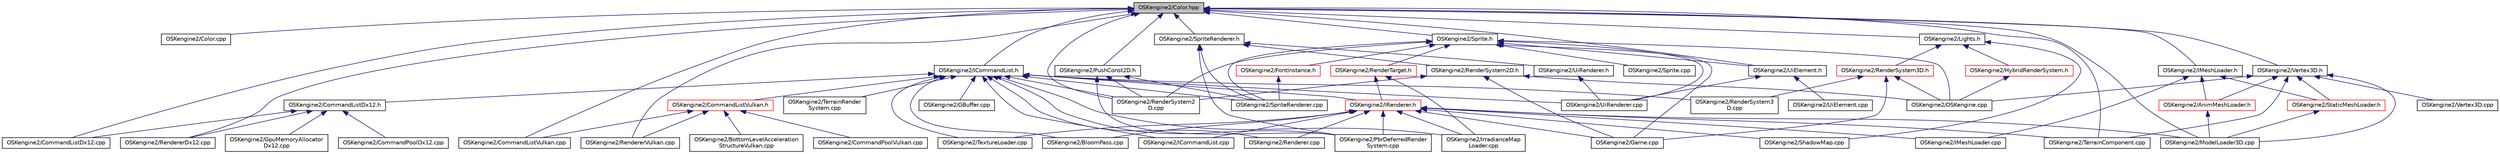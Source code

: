 digraph "OSKengine2/Color.hpp"
{
 // LATEX_PDF_SIZE
  edge [fontname="Helvetica",fontsize="10",labelfontname="Helvetica",labelfontsize="10"];
  node [fontname="Helvetica",fontsize="10",shape=record];
  Node1 [label="OSKengine2/Color.hpp",height=0.2,width=0.4,color="black", fillcolor="grey75", style="filled", fontcolor="black",tooltip=" "];
  Node1 -> Node2 [dir="back",color="midnightblue",fontsize="10",style="solid",fontname="Helvetica"];
  Node2 [label="OSKengine2/Color.cpp",height=0.2,width=0.4,color="black", fillcolor="white", style="filled",URL="$_color_8cpp.html",tooltip=" "];
  Node1 -> Node3 [dir="back",color="midnightblue",fontsize="10",style="solid",fontname="Helvetica"];
  Node3 [label="OSKengine2/CommandListDx12.cpp",height=0.2,width=0.4,color="black", fillcolor="white", style="filled",URL="$_command_list_dx12_8cpp.html",tooltip=" "];
  Node1 -> Node4 [dir="back",color="midnightblue",fontsize="10",style="solid",fontname="Helvetica"];
  Node4 [label="OSKengine2/CommandListVulkan.cpp",height=0.2,width=0.4,color="black", fillcolor="white", style="filled",URL="$_command_list_vulkan_8cpp.html",tooltip=" "];
  Node1 -> Node5 [dir="back",color="midnightblue",fontsize="10",style="solid",fontname="Helvetica"];
  Node5 [label="OSKengine2/ICommandList.h",height=0.2,width=0.4,color="black", fillcolor="white", style="filled",URL="$_i_command_list_8h.html",tooltip=" "];
  Node5 -> Node6 [dir="back",color="midnightblue",fontsize="10",style="solid",fontname="Helvetica"];
  Node6 [label="OSKengine2/BloomPass.cpp",height=0.2,width=0.4,color="black", fillcolor="white", style="filled",URL="$_bloom_pass_8cpp.html",tooltip=" "];
  Node5 -> Node7 [dir="back",color="midnightblue",fontsize="10",style="solid",fontname="Helvetica"];
  Node7 [label="OSKengine2/CommandListDx12.h",height=0.2,width=0.4,color="black", fillcolor="white", style="filled",URL="$_command_list_dx12_8h.html",tooltip=" "];
  Node7 -> Node3 [dir="back",color="midnightblue",fontsize="10",style="solid",fontname="Helvetica"];
  Node7 -> Node8 [dir="back",color="midnightblue",fontsize="10",style="solid",fontname="Helvetica"];
  Node8 [label="OSKengine2/CommandPoolDx12.cpp",height=0.2,width=0.4,color="black", fillcolor="white", style="filled",URL="$_command_pool_dx12_8cpp.html",tooltip=" "];
  Node7 -> Node9 [dir="back",color="midnightblue",fontsize="10",style="solid",fontname="Helvetica"];
  Node9 [label="OSKengine2/GpuMemoryAllocator\lDx12.cpp",height=0.2,width=0.4,color="black", fillcolor="white", style="filled",URL="$_gpu_memory_allocator_dx12_8cpp.html",tooltip=" "];
  Node7 -> Node10 [dir="back",color="midnightblue",fontsize="10",style="solid",fontname="Helvetica"];
  Node10 [label="OSKengine2/RendererDx12.cpp",height=0.2,width=0.4,color="black", fillcolor="white", style="filled",URL="$_renderer_dx12_8cpp.html",tooltip=" "];
  Node5 -> Node11 [dir="back",color="midnightblue",fontsize="10",style="solid",fontname="Helvetica"];
  Node11 [label="OSKengine2/CommandListVulkan.h",height=0.2,width=0.4,color="red", fillcolor="white", style="filled",URL="$_command_list_vulkan_8h.html",tooltip=" "];
  Node11 -> Node12 [dir="back",color="midnightblue",fontsize="10",style="solid",fontname="Helvetica"];
  Node12 [label="OSKengine2/BottomLevelAcceleration\lStructureVulkan.cpp",height=0.2,width=0.4,color="black", fillcolor="white", style="filled",URL="$_bottom_level_acceleration_structure_vulkan_8cpp.html",tooltip=" "];
  Node11 -> Node4 [dir="back",color="midnightblue",fontsize="10",style="solid",fontname="Helvetica"];
  Node11 -> Node13 [dir="back",color="midnightblue",fontsize="10",style="solid",fontname="Helvetica"];
  Node13 [label="OSKengine2/CommandPoolVulkan.cpp",height=0.2,width=0.4,color="black", fillcolor="white", style="filled",URL="$_command_pool_vulkan_8cpp.html",tooltip=" "];
  Node11 -> Node15 [dir="back",color="midnightblue",fontsize="10",style="solid",fontname="Helvetica"];
  Node15 [label="OSKengine2/RendererVulkan.cpp",height=0.2,width=0.4,color="black", fillcolor="white", style="filled",URL="$_renderer_vulkan_8cpp.html",tooltip=" "];
  Node5 -> Node18 [dir="back",color="midnightblue",fontsize="10",style="solid",fontname="Helvetica"];
  Node18 [label="OSKengine2/GBuffer.cpp",height=0.2,width=0.4,color="black", fillcolor="white", style="filled",URL="$_g_buffer_8cpp.html",tooltip=" "];
  Node5 -> Node19 [dir="back",color="midnightblue",fontsize="10",style="solid",fontname="Helvetica"];
  Node19 [label="OSKengine2/ICommandList.cpp",height=0.2,width=0.4,color="black", fillcolor="white", style="filled",URL="$_i_command_list_8cpp.html",tooltip=" "];
  Node5 -> Node20 [dir="back",color="midnightblue",fontsize="10",style="solid",fontname="Helvetica"];
  Node20 [label="OSKengine2/IRenderer.h",height=0.2,width=0.4,color="red", fillcolor="white", style="filled",URL="$_i_renderer_8h.html",tooltip=" "];
  Node20 -> Node6 [dir="back",color="midnightblue",fontsize="10",style="solid",fontname="Helvetica"];
  Node20 -> Node30 [dir="back",color="midnightblue",fontsize="10",style="solid",fontname="Helvetica"];
  Node30 [label="OSKengine2/Game.cpp",height=0.2,width=0.4,color="black", fillcolor="white", style="filled",URL="$_game_8cpp.html",tooltip=" "];
  Node20 -> Node19 [dir="back",color="midnightblue",fontsize="10",style="solid",fontname="Helvetica"];
  Node20 -> Node35 [dir="back",color="midnightblue",fontsize="10",style="solid",fontname="Helvetica"];
  Node35 [label="OSKengine2/IMeshLoader.cpp",height=0.2,width=0.4,color="black", fillcolor="white", style="filled",URL="$_i_mesh_loader_8cpp.html",tooltip=" "];
  Node20 -> Node39 [dir="back",color="midnightblue",fontsize="10",style="solid",fontname="Helvetica"];
  Node39 [label="OSKengine2/IrradianceMap\lLoader.cpp",height=0.2,width=0.4,color="black", fillcolor="white", style="filled",URL="$_irradiance_map_loader_8cpp.html",tooltip=" "];
  Node20 -> Node43 [dir="back",color="midnightblue",fontsize="10",style="solid",fontname="Helvetica"];
  Node43 [label="OSKengine2/ModelLoader3D.cpp",height=0.2,width=0.4,color="black", fillcolor="white", style="filled",URL="$_model_loader3_d_8cpp.html",tooltip=" "];
  Node20 -> Node51 [dir="back",color="midnightblue",fontsize="10",style="solid",fontname="Helvetica"];
  Node51 [label="OSKengine2/PbrDeferredRender\lSystem.cpp",height=0.2,width=0.4,color="black", fillcolor="white", style="filled",URL="$_pbr_deferred_render_system_8cpp.html",tooltip=" "];
  Node20 -> Node54 [dir="back",color="midnightblue",fontsize="10",style="solid",fontname="Helvetica"];
  Node54 [label="OSKengine2/Renderer.cpp",height=0.2,width=0.4,color="black", fillcolor="white", style="filled",URL="$_renderer_8cpp.html",tooltip=" "];
  Node20 -> Node75 [dir="back",color="midnightblue",fontsize="10",style="solid",fontname="Helvetica"];
  Node75 [label="OSKengine2/ShadowMap.cpp",height=0.2,width=0.4,color="black", fillcolor="white", style="filled",URL="$_shadow_map_8cpp.html",tooltip=" "];
  Node20 -> Node81 [dir="back",color="midnightblue",fontsize="10",style="solid",fontname="Helvetica"];
  Node81 [label="OSKengine2/TerrainComponent.cpp",height=0.2,width=0.4,color="black", fillcolor="white", style="filled",URL="$_terrain_component_8cpp.html",tooltip=" "];
  Node20 -> Node83 [dir="back",color="midnightblue",fontsize="10",style="solid",fontname="Helvetica"];
  Node83 [label="OSKengine2/TextureLoader.cpp",height=0.2,width=0.4,color="black", fillcolor="white", style="filled",URL="$_texture_loader_8cpp.html",tooltip=" "];
  Node5 -> Node39 [dir="back",color="midnightblue",fontsize="10",style="solid",fontname="Helvetica"];
  Node5 -> Node51 [dir="back",color="midnightblue",fontsize="10",style="solid",fontname="Helvetica"];
  Node5 -> Node52 [dir="back",color="midnightblue",fontsize="10",style="solid",fontname="Helvetica"];
  Node52 [label="OSKengine2/RenderSystem2\lD.cpp",height=0.2,width=0.4,color="black", fillcolor="white", style="filled",URL="$_render_system2_d_8cpp.html",tooltip=" "];
  Node5 -> Node53 [dir="back",color="midnightblue",fontsize="10",style="solid",fontname="Helvetica"];
  Node53 [label="OSKengine2/RenderSystem3\lD.cpp",height=0.2,width=0.4,color="black", fillcolor="white", style="filled",URL="$_render_system3_d_8cpp.html",tooltip=" "];
  Node5 -> Node54 [dir="back",color="midnightblue",fontsize="10",style="solid",fontname="Helvetica"];
  Node5 -> Node89 [dir="back",color="midnightblue",fontsize="10",style="solid",fontname="Helvetica"];
  Node89 [label="OSKengine2/SpriteRenderer.cpp",height=0.2,width=0.4,color="black", fillcolor="white", style="filled",URL="$_sprite_renderer_8cpp.html",tooltip=" "];
  Node5 -> Node55 [dir="back",color="midnightblue",fontsize="10",style="solid",fontname="Helvetica"];
  Node55 [label="OSKengine2/TerrainRender\lSystem.cpp",height=0.2,width=0.4,color="black", fillcolor="white", style="filled",URL="$_terrain_render_system_8cpp.html",tooltip=" "];
  Node5 -> Node83 [dir="back",color="midnightblue",fontsize="10",style="solid",fontname="Helvetica"];
  Node5 -> Node90 [dir="back",color="midnightblue",fontsize="10",style="solid",fontname="Helvetica"];
  Node90 [label="OSKengine2/UiRenderer.cpp",height=0.2,width=0.4,color="black", fillcolor="white", style="filled",URL="$_ui_renderer_8cpp.html",tooltip=" "];
  Node1 -> Node91 [dir="back",color="midnightblue",fontsize="10",style="solid",fontname="Helvetica"];
  Node91 [label="OSKengine2/IMeshLoader.h",height=0.2,width=0.4,color="black", fillcolor="white", style="filled",URL="$_i_mesh_loader_8h.html",tooltip=" "];
  Node91 -> Node92 [dir="back",color="midnightblue",fontsize="10",style="solid",fontname="Helvetica"];
  Node92 [label="OSKengine2/AnimMeshLoader.h",height=0.2,width=0.4,color="red", fillcolor="white", style="filled",URL="$_anim_mesh_loader_8h.html",tooltip=" "];
  Node92 -> Node43 [dir="back",color="midnightblue",fontsize="10",style="solid",fontname="Helvetica"];
  Node91 -> Node35 [dir="back",color="midnightblue",fontsize="10",style="solid",fontname="Helvetica"];
  Node91 -> Node93 [dir="back",color="midnightblue",fontsize="10",style="solid",fontname="Helvetica"];
  Node93 [label="OSKengine2/StaticMeshLoader.h",height=0.2,width=0.4,color="red", fillcolor="white", style="filled",URL="$_static_mesh_loader_8h.html",tooltip=" "];
  Node93 -> Node43 [dir="back",color="midnightblue",fontsize="10",style="solid",fontname="Helvetica"];
  Node1 -> Node94 [dir="back",color="midnightblue",fontsize="10",style="solid",fontname="Helvetica"];
  Node94 [label="OSKengine2/Lights.h",height=0.2,width=0.4,color="black", fillcolor="white", style="filled",URL="$_lights_8h.html",tooltip=" "];
  Node94 -> Node95 [dir="back",color="midnightblue",fontsize="10",style="solid",fontname="Helvetica"];
  Node95 [label="OSKengine2/HybridRenderSystem.h",height=0.2,width=0.4,color="red", fillcolor="white", style="filled",URL="$_hybrid_render_system_8h.html",tooltip=" "];
  Node95 -> Node50 [dir="back",color="midnightblue",fontsize="10",style="solid",fontname="Helvetica"];
  Node50 [label="OSKengine2/OSKengine.cpp",height=0.2,width=0.4,color="black", fillcolor="white", style="filled",URL="$_o_s_kengine_8cpp.html",tooltip=" "];
  Node94 -> Node96 [dir="back",color="midnightblue",fontsize="10",style="solid",fontname="Helvetica"];
  Node96 [label="OSKengine2/RenderSystem3D.h",height=0.2,width=0.4,color="red", fillcolor="white", style="filled",URL="$_render_system3_d_8h.html",tooltip=" "];
  Node96 -> Node30 [dir="back",color="midnightblue",fontsize="10",style="solid",fontname="Helvetica"];
  Node96 -> Node50 [dir="back",color="midnightblue",fontsize="10",style="solid",fontname="Helvetica"];
  Node96 -> Node53 [dir="back",color="midnightblue",fontsize="10",style="solid",fontname="Helvetica"];
  Node94 -> Node75 [dir="back",color="midnightblue",fontsize="10",style="solid",fontname="Helvetica"];
  Node1 -> Node43 [dir="back",color="midnightblue",fontsize="10",style="solid",fontname="Helvetica"];
  Node1 -> Node98 [dir="back",color="midnightblue",fontsize="10",style="solid",fontname="Helvetica"];
  Node98 [label="OSKengine2/PushConst2D.h",height=0.2,width=0.4,color="black", fillcolor="white", style="filled",URL="$_push_const2_d_8h.html",tooltip=" "];
  Node98 -> Node51 [dir="back",color="midnightblue",fontsize="10",style="solid",fontname="Helvetica"];
  Node98 -> Node52 [dir="back",color="midnightblue",fontsize="10",style="solid",fontname="Helvetica"];
  Node98 -> Node89 [dir="back",color="midnightblue",fontsize="10",style="solid",fontname="Helvetica"];
  Node1 -> Node52 [dir="back",color="midnightblue",fontsize="10",style="solid",fontname="Helvetica"];
  Node1 -> Node10 [dir="back",color="midnightblue",fontsize="10",style="solid",fontname="Helvetica"];
  Node1 -> Node15 [dir="back",color="midnightblue",fontsize="10",style="solid",fontname="Helvetica"];
  Node1 -> Node99 [dir="back",color="midnightblue",fontsize="10",style="solid",fontname="Helvetica"];
  Node99 [label="OSKengine2/Sprite.h",height=0.2,width=0.4,color="black", fillcolor="white", style="filled",URL="$_sprite_8h.html",tooltip=" "];
  Node99 -> Node100 [dir="back",color="midnightblue",fontsize="10",style="solid",fontname="Helvetica"];
  Node100 [label="OSKengine2/FontInstance.h",height=0.2,width=0.4,color="red", fillcolor="white", style="filled",URL="$_font_instance_8h.html",tooltip=" "];
  Node100 -> Node89 [dir="back",color="midnightblue",fontsize="10",style="solid",fontname="Helvetica"];
  Node99 -> Node30 [dir="back",color="midnightblue",fontsize="10",style="solid",fontname="Helvetica"];
  Node99 -> Node50 [dir="back",color="midnightblue",fontsize="10",style="solid",fontname="Helvetica"];
  Node99 -> Node52 [dir="back",color="midnightblue",fontsize="10",style="solid",fontname="Helvetica"];
  Node99 -> Node104 [dir="back",color="midnightblue",fontsize="10",style="solid",fontname="Helvetica"];
  Node104 [label="OSKengine2/RenderTarget.h",height=0.2,width=0.4,color="red", fillcolor="white", style="filled",URL="$_render_target_8h.html",tooltip=" "];
  Node104 -> Node20 [dir="back",color="midnightblue",fontsize="10",style="solid",fontname="Helvetica"];
  Node104 -> Node39 [dir="back",color="midnightblue",fontsize="10",style="solid",fontname="Helvetica"];
  Node99 -> Node112 [dir="back",color="midnightblue",fontsize="10",style="solid",fontname="Helvetica"];
  Node112 [label="OSKengine2/Sprite.cpp",height=0.2,width=0.4,color="black", fillcolor="white", style="filled",URL="$_sprite_8cpp.html",tooltip=" "];
  Node99 -> Node89 [dir="back",color="midnightblue",fontsize="10",style="solid",fontname="Helvetica"];
  Node99 -> Node113 [dir="back",color="midnightblue",fontsize="10",style="solid",fontname="Helvetica"];
  Node113 [label="OSKengine2/UiElement.h",height=0.2,width=0.4,color="black", fillcolor="white", style="filled",URL="$_ui_element_8h.html",tooltip=" "];
  Node113 -> Node114 [dir="back",color="midnightblue",fontsize="10",style="solid",fontname="Helvetica"];
  Node114 [label="OSKengine2/UiElement.cpp",height=0.2,width=0.4,color="black", fillcolor="white", style="filled",URL="$_ui_element_8cpp.html",tooltip=" "];
  Node113 -> Node90 [dir="back",color="midnightblue",fontsize="10",style="solid",fontname="Helvetica"];
  Node99 -> Node90 [dir="back",color="midnightblue",fontsize="10",style="solid",fontname="Helvetica"];
  Node1 -> Node115 [dir="back",color="midnightblue",fontsize="10",style="solid",fontname="Helvetica"];
  Node115 [label="OSKengine2/SpriteRenderer.h",height=0.2,width=0.4,color="black", fillcolor="white", style="filled",URL="$_sprite_renderer_8h.html",tooltip=" "];
  Node115 -> Node51 [dir="back",color="midnightblue",fontsize="10",style="solid",fontname="Helvetica"];
  Node115 -> Node107 [dir="back",color="midnightblue",fontsize="10",style="solid",fontname="Helvetica"];
  Node107 [label="OSKengine2/RenderSystem2D.h",height=0.2,width=0.4,color="black", fillcolor="white", style="filled",URL="$_render_system2_d_8h.html",tooltip=" "];
  Node107 -> Node30 [dir="back",color="midnightblue",fontsize="10",style="solid",fontname="Helvetica"];
  Node107 -> Node50 [dir="back",color="midnightblue",fontsize="10",style="solid",fontname="Helvetica"];
  Node107 -> Node52 [dir="back",color="midnightblue",fontsize="10",style="solid",fontname="Helvetica"];
  Node115 -> Node89 [dir="back",color="midnightblue",fontsize="10",style="solid",fontname="Helvetica"];
  Node115 -> Node116 [dir="back",color="midnightblue",fontsize="10",style="solid",fontname="Helvetica"];
  Node116 [label="OSKengine2/UiRenderer.h",height=0.2,width=0.4,color="black", fillcolor="white", style="filled",URL="$_ui_renderer_8h.html",tooltip=" "];
  Node116 -> Node90 [dir="back",color="midnightblue",fontsize="10",style="solid",fontname="Helvetica"];
  Node1 -> Node81 [dir="back",color="midnightblue",fontsize="10",style="solid",fontname="Helvetica"];
  Node1 -> Node113 [dir="back",color="midnightblue",fontsize="10",style="solid",fontname="Helvetica"];
  Node1 -> Node117 [dir="back",color="midnightblue",fontsize="10",style="solid",fontname="Helvetica"];
  Node117 [label="OSKengine2/Vertex3D.h",height=0.2,width=0.4,color="black", fillcolor="white", style="filled",URL="$_vertex3_d_8h.html",tooltip=" "];
  Node117 -> Node92 [dir="back",color="midnightblue",fontsize="10",style="solid",fontname="Helvetica"];
  Node117 -> Node43 [dir="back",color="midnightblue",fontsize="10",style="solid",fontname="Helvetica"];
  Node117 -> Node50 [dir="back",color="midnightblue",fontsize="10",style="solid",fontname="Helvetica"];
  Node117 -> Node93 [dir="back",color="midnightblue",fontsize="10",style="solid",fontname="Helvetica"];
  Node117 -> Node81 [dir="back",color="midnightblue",fontsize="10",style="solid",fontname="Helvetica"];
  Node117 -> Node118 [dir="back",color="midnightblue",fontsize="10",style="solid",fontname="Helvetica"];
  Node118 [label="OSKengine2/Vertex3D.cpp",height=0.2,width=0.4,color="black", fillcolor="white", style="filled",URL="$_vertex3_d_8cpp.html",tooltip=" "];
}
